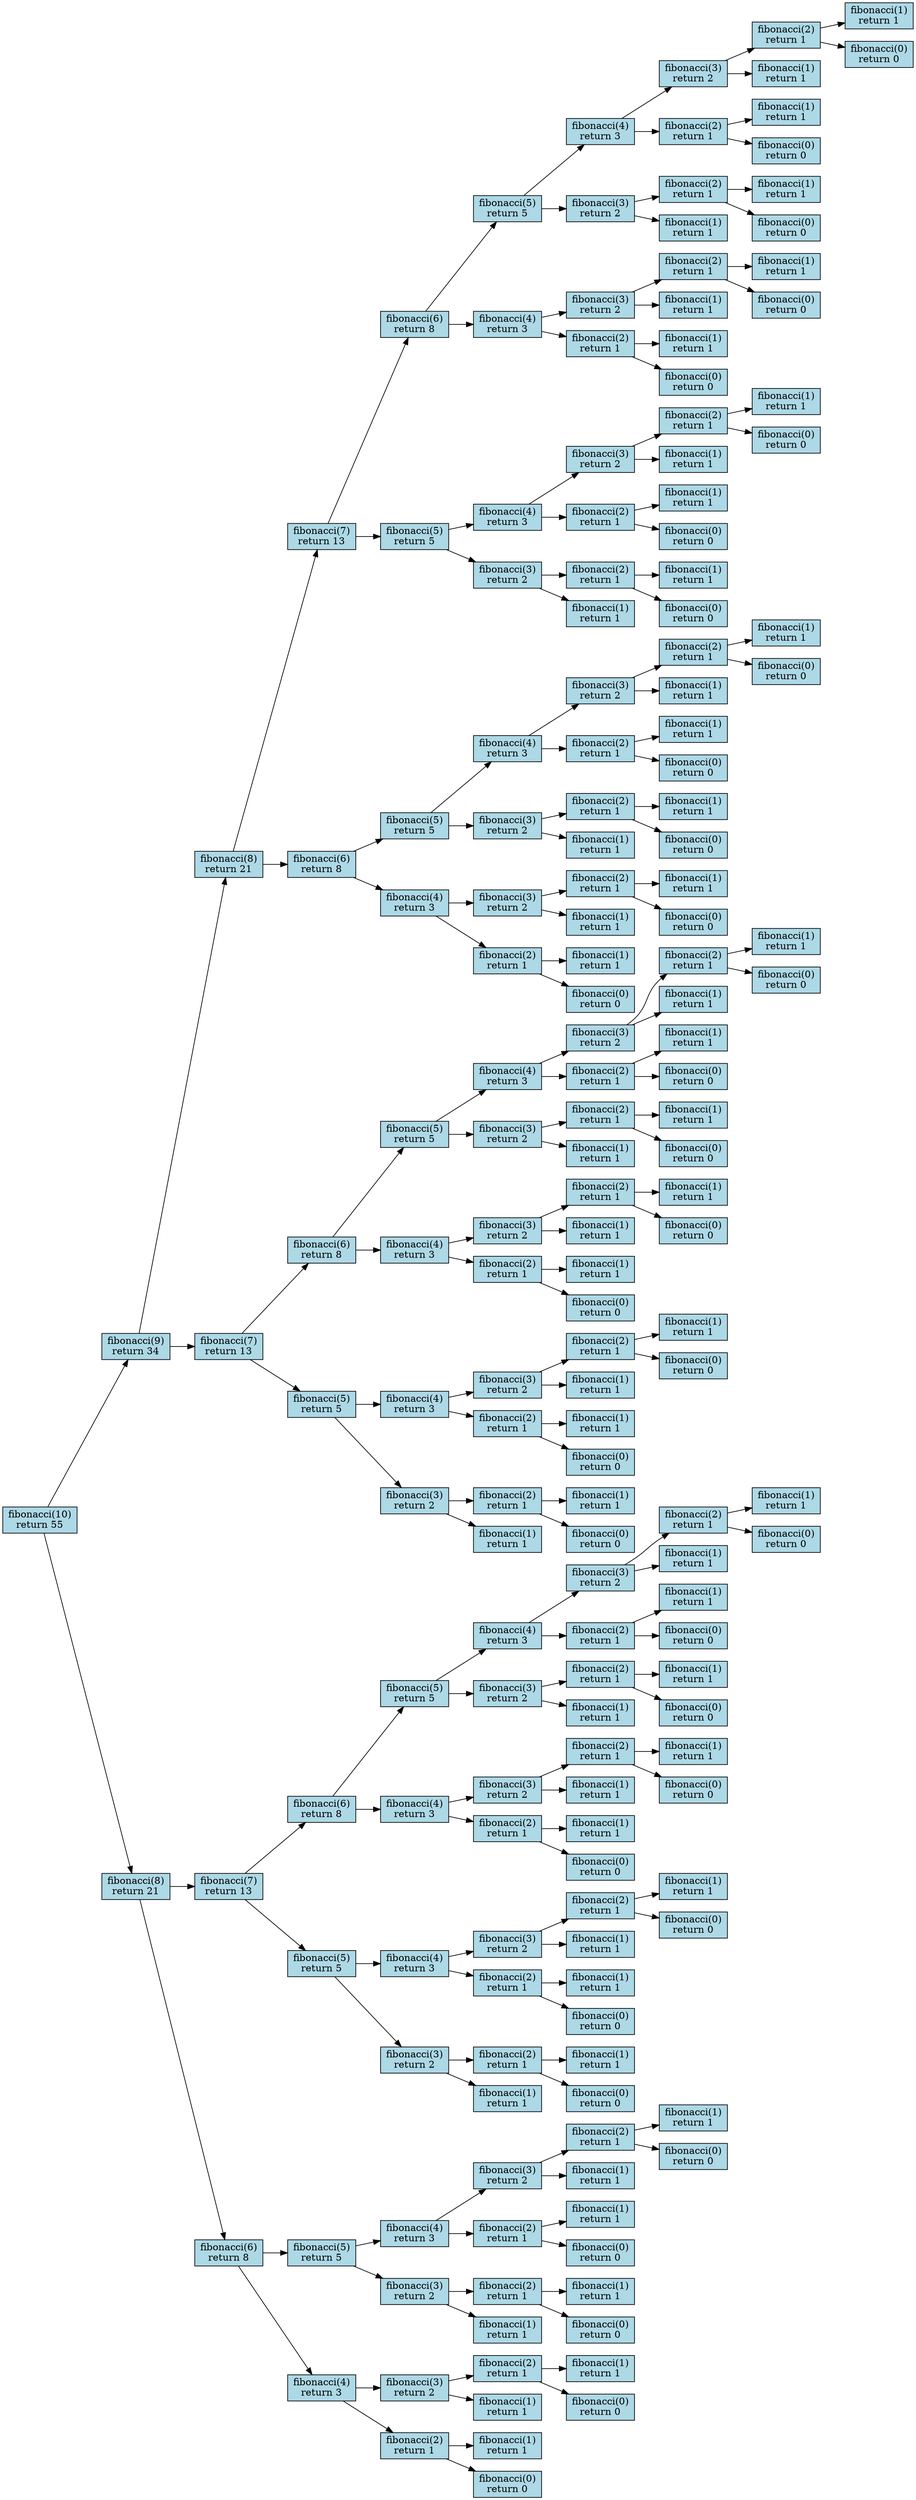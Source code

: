 digraph FibonacciStates {
  rankdir=LR;
  node [shape=box, style=filled, fillcolor=lightblue];
  node0 [label="fibonacci(10)\nreturn 55"];
  node1 [label="fibonacci(9)\nreturn 34"];
  node2 [label="fibonacci(8)\nreturn 21"];
  node3 [label="fibonacci(7)\nreturn 13"];
  node4 [label="fibonacci(6)\nreturn 8"];
  node5 [label="fibonacci(5)\nreturn 5"];
  node6 [label="fibonacci(4)\nreturn 3"];
  node7 [label="fibonacci(3)\nreturn 2"];
  node8 [label="fibonacci(2)\nreturn 1"];
  node9 [label="fibonacci(1)\nreturn 1"];
  node10 [label="fibonacci(0)\nreturn 0"];
  node11 [label="fibonacci(1)\nreturn 1"];
  node12 [label="fibonacci(2)\nreturn 1"];
  node13 [label="fibonacci(1)\nreturn 1"];
  node14 [label="fibonacci(0)\nreturn 0"];
  node15 [label="fibonacci(3)\nreturn 2"];
  node16 [label="fibonacci(2)\nreturn 1"];
  node17 [label="fibonacci(1)\nreturn 1"];
  node18 [label="fibonacci(0)\nreturn 0"];
  node19 [label="fibonacci(1)\nreturn 1"];
  node20 [label="fibonacci(4)\nreturn 3"];
  node21 [label="fibonacci(3)\nreturn 2"];
  node22 [label="fibonacci(2)\nreturn 1"];
  node23 [label="fibonacci(1)\nreturn 1"];
  node24 [label="fibonacci(0)\nreturn 0"];
  node25 [label="fibonacci(1)\nreturn 1"];
  node26 [label="fibonacci(2)\nreturn 1"];
  node27 [label="fibonacci(1)\nreturn 1"];
  node28 [label="fibonacci(0)\nreturn 0"];
  node29 [label="fibonacci(5)\nreturn 5"];
  node30 [label="fibonacci(4)\nreturn 3"];
  node31 [label="fibonacci(3)\nreturn 2"];
  node32 [label="fibonacci(2)\nreturn 1"];
  node33 [label="fibonacci(1)\nreturn 1"];
  node34 [label="fibonacci(0)\nreturn 0"];
  node35 [label="fibonacci(1)\nreturn 1"];
  node36 [label="fibonacci(2)\nreturn 1"];
  node37 [label="fibonacci(1)\nreturn 1"];
  node38 [label="fibonacci(0)\nreturn 0"];
  node39 [label="fibonacci(3)\nreturn 2"];
  node40 [label="fibonacci(2)\nreturn 1"];
  node41 [label="fibonacci(1)\nreturn 1"];
  node42 [label="fibonacci(0)\nreturn 0"];
  node43 [label="fibonacci(1)\nreturn 1"];
  node44 [label="fibonacci(6)\nreturn 8"];
  node45 [label="fibonacci(5)\nreturn 5"];
  node46 [label="fibonacci(4)\nreturn 3"];
  node47 [label="fibonacci(3)\nreturn 2"];
  node48 [label="fibonacci(2)\nreturn 1"];
  node49 [label="fibonacci(1)\nreturn 1"];
  node50 [label="fibonacci(0)\nreturn 0"];
  node51 [label="fibonacci(1)\nreturn 1"];
  node52 [label="fibonacci(2)\nreturn 1"];
  node53 [label="fibonacci(1)\nreturn 1"];
  node54 [label="fibonacci(0)\nreturn 0"];
  node55 [label="fibonacci(3)\nreturn 2"];
  node56 [label="fibonacci(2)\nreturn 1"];
  node57 [label="fibonacci(1)\nreturn 1"];
  node58 [label="fibonacci(0)\nreturn 0"];
  node59 [label="fibonacci(1)\nreturn 1"];
  node60 [label="fibonacci(4)\nreturn 3"];
  node61 [label="fibonacci(3)\nreturn 2"];
  node62 [label="fibonacci(2)\nreturn 1"];
  node63 [label="fibonacci(1)\nreturn 1"];
  node64 [label="fibonacci(0)\nreturn 0"];
  node65 [label="fibonacci(1)\nreturn 1"];
  node66 [label="fibonacci(2)\nreturn 1"];
  node67 [label="fibonacci(1)\nreturn 1"];
  node68 [label="fibonacci(0)\nreturn 0"];
  node69 [label="fibonacci(7)\nreturn 13"];
  node70 [label="fibonacci(6)\nreturn 8"];
  node71 [label="fibonacci(5)\nreturn 5"];
  node72 [label="fibonacci(4)\nreturn 3"];
  node73 [label="fibonacci(3)\nreturn 2"];
  node74 [label="fibonacci(2)\nreturn 1"];
  node75 [label="fibonacci(1)\nreturn 1"];
  node76 [label="fibonacci(0)\nreturn 0"];
  node77 [label="fibonacci(1)\nreturn 1"];
  node78 [label="fibonacci(2)\nreturn 1"];
  node79 [label="fibonacci(1)\nreturn 1"];
  node80 [label="fibonacci(0)\nreturn 0"];
  node81 [label="fibonacci(3)\nreturn 2"];
  node82 [label="fibonacci(2)\nreturn 1"];
  node83 [label="fibonacci(1)\nreturn 1"];
  node84 [label="fibonacci(0)\nreturn 0"];
  node85 [label="fibonacci(1)\nreturn 1"];
  node86 [label="fibonacci(4)\nreturn 3"];
  node87 [label="fibonacci(3)\nreturn 2"];
  node88 [label="fibonacci(2)\nreturn 1"];
  node89 [label="fibonacci(1)\nreturn 1"];
  node90 [label="fibonacci(0)\nreturn 0"];
  node91 [label="fibonacci(1)\nreturn 1"];
  node92 [label="fibonacci(2)\nreturn 1"];
  node93 [label="fibonacci(1)\nreturn 1"];
  node94 [label="fibonacci(0)\nreturn 0"];
  node95 [label="fibonacci(5)\nreturn 5"];
  node96 [label="fibonacci(4)\nreturn 3"];
  node97 [label="fibonacci(3)\nreturn 2"];
  node98 [label="fibonacci(2)\nreturn 1"];
  node99 [label="fibonacci(1)\nreturn 1"];
  node100 [label="fibonacci(0)\nreturn 0"];
  node101 [label="fibonacci(1)\nreturn 1"];
  node102 [label="fibonacci(2)\nreturn 1"];
  node103 [label="fibonacci(1)\nreturn 1"];
  node104 [label="fibonacci(0)\nreturn 0"];
  node105 [label="fibonacci(3)\nreturn 2"];
  node106 [label="fibonacci(2)\nreturn 1"];
  node107 [label="fibonacci(1)\nreturn 1"];
  node108 [label="fibonacci(0)\nreturn 0"];
  node109 [label="fibonacci(1)\nreturn 1"];
  node110 [label="fibonacci(8)\nreturn 21"];
  node111 [label="fibonacci(7)\nreturn 13"];
  node112 [label="fibonacci(6)\nreturn 8"];
  node113 [label="fibonacci(5)\nreturn 5"];
  node114 [label="fibonacci(4)\nreturn 3"];
  node115 [label="fibonacci(3)\nreturn 2"];
  node116 [label="fibonacci(2)\nreturn 1"];
  node117 [label="fibonacci(1)\nreturn 1"];
  node118 [label="fibonacci(0)\nreturn 0"];
  node119 [label="fibonacci(1)\nreturn 1"];
  node120 [label="fibonacci(2)\nreturn 1"];
  node121 [label="fibonacci(1)\nreturn 1"];
  node122 [label="fibonacci(0)\nreturn 0"];
  node123 [label="fibonacci(3)\nreturn 2"];
  node124 [label="fibonacci(2)\nreturn 1"];
  node125 [label="fibonacci(1)\nreturn 1"];
  node126 [label="fibonacci(0)\nreturn 0"];
  node127 [label="fibonacci(1)\nreturn 1"];
  node128 [label="fibonacci(4)\nreturn 3"];
  node129 [label="fibonacci(3)\nreturn 2"];
  node130 [label="fibonacci(2)\nreturn 1"];
  node131 [label="fibonacci(1)\nreturn 1"];
  node132 [label="fibonacci(0)\nreturn 0"];
  node133 [label="fibonacci(1)\nreturn 1"];
  node134 [label="fibonacci(2)\nreturn 1"];
  node135 [label="fibonacci(1)\nreturn 1"];
  node136 [label="fibonacci(0)\nreturn 0"];
  node137 [label="fibonacci(5)\nreturn 5"];
  node138 [label="fibonacci(4)\nreturn 3"];
  node139 [label="fibonacci(3)\nreturn 2"];
  node140 [label="fibonacci(2)\nreturn 1"];
  node141 [label="fibonacci(1)\nreturn 1"];
  node142 [label="fibonacci(0)\nreturn 0"];
  node143 [label="fibonacci(1)\nreturn 1"];
  node144 [label="fibonacci(2)\nreturn 1"];
  node145 [label="fibonacci(1)\nreturn 1"];
  node146 [label="fibonacci(0)\nreturn 0"];
  node147 [label="fibonacci(3)\nreturn 2"];
  node148 [label="fibonacci(2)\nreturn 1"];
  node149 [label="fibonacci(1)\nreturn 1"];
  node150 [label="fibonacci(0)\nreturn 0"];
  node151 [label="fibonacci(1)\nreturn 1"];
  node152 [label="fibonacci(6)\nreturn 8"];
  node153 [label="fibonacci(5)\nreturn 5"];
  node154 [label="fibonacci(4)\nreturn 3"];
  node155 [label="fibonacci(3)\nreturn 2"];
  node156 [label="fibonacci(2)\nreturn 1"];
  node157 [label="fibonacci(1)\nreturn 1"];
  node158 [label="fibonacci(0)\nreturn 0"];
  node159 [label="fibonacci(1)\nreturn 1"];
  node160 [label="fibonacci(2)\nreturn 1"];
  node161 [label="fibonacci(1)\nreturn 1"];
  node162 [label="fibonacci(0)\nreturn 0"];
  node163 [label="fibonacci(3)\nreturn 2"];
  node164 [label="fibonacci(2)\nreturn 1"];
  node165 [label="fibonacci(1)\nreturn 1"];
  node166 [label="fibonacci(0)\nreturn 0"];
  node167 [label="fibonacci(1)\nreturn 1"];
  node168 [label="fibonacci(4)\nreturn 3"];
  node169 [label="fibonacci(3)\nreturn 2"];
  node170 [label="fibonacci(2)\nreturn 1"];
  node171 [label="fibonacci(1)\nreturn 1"];
  node172 [label="fibonacci(0)\nreturn 0"];
  node173 [label="fibonacci(1)\nreturn 1"];
  node174 [label="fibonacci(2)\nreturn 1"];
  node175 [label="fibonacci(1)\nreturn 1"];
  node176 [label="fibonacci(0)\nreturn 0"];
  node0 -> node1;
  node0 -> node110;
  node1 -> node2;
  node1 -> node69;
  node2 -> node3;
  node2 -> node44;
  node3 -> node4;
  node3 -> node29;
  node4 -> node5;
  node4 -> node20;
  node5 -> node6;
  node5 -> node15;
  node6 -> node7;
  node6 -> node12;
  node7 -> node8;
  node7 -> node11;
  node8 -> node9;
  node8 -> node10;
  node12 -> node13;
  node12 -> node14;
  node15 -> node16;
  node15 -> node19;
  node16 -> node17;
  node16 -> node18;
  node20 -> node21;
  node20 -> node26;
  node21 -> node22;
  node21 -> node25;
  node22 -> node23;
  node22 -> node24;
  node26 -> node27;
  node26 -> node28;
  node29 -> node30;
  node29 -> node39;
  node30 -> node31;
  node30 -> node36;
  node31 -> node32;
  node31 -> node35;
  node32 -> node33;
  node32 -> node34;
  node36 -> node37;
  node36 -> node38;
  node39 -> node40;
  node39 -> node43;
  node40 -> node41;
  node40 -> node42;
  node44 -> node45;
  node44 -> node60;
  node45 -> node46;
  node45 -> node55;
  node46 -> node47;
  node46 -> node52;
  node47 -> node48;
  node47 -> node51;
  node48 -> node49;
  node48 -> node50;
  node52 -> node53;
  node52 -> node54;
  node55 -> node56;
  node55 -> node59;
  node56 -> node57;
  node56 -> node58;
  node60 -> node61;
  node60 -> node66;
  node61 -> node62;
  node61 -> node65;
  node62 -> node63;
  node62 -> node64;
  node66 -> node67;
  node66 -> node68;
  node69 -> node70;
  node69 -> node95;
  node70 -> node71;
  node70 -> node86;
  node71 -> node72;
  node71 -> node81;
  node72 -> node73;
  node72 -> node78;
  node73 -> node74;
  node73 -> node77;
  node74 -> node75;
  node74 -> node76;
  node78 -> node79;
  node78 -> node80;
  node81 -> node82;
  node81 -> node85;
  node82 -> node83;
  node82 -> node84;
  node86 -> node87;
  node86 -> node92;
  node87 -> node88;
  node87 -> node91;
  node88 -> node89;
  node88 -> node90;
  node92 -> node93;
  node92 -> node94;
  node95 -> node96;
  node95 -> node105;
  node96 -> node97;
  node96 -> node102;
  node97 -> node98;
  node97 -> node101;
  node98 -> node99;
  node98 -> node100;
  node102 -> node103;
  node102 -> node104;
  node105 -> node106;
  node105 -> node109;
  node106 -> node107;
  node106 -> node108;
  node110 -> node111;
  node110 -> node152;
  node111 -> node112;
  node111 -> node137;
  node112 -> node113;
  node112 -> node128;
  node113 -> node114;
  node113 -> node123;
  node114 -> node115;
  node114 -> node120;
  node115 -> node116;
  node115 -> node119;
  node116 -> node117;
  node116 -> node118;
  node120 -> node121;
  node120 -> node122;
  node123 -> node124;
  node123 -> node127;
  node124 -> node125;
  node124 -> node126;
  node128 -> node129;
  node128 -> node134;
  node129 -> node130;
  node129 -> node133;
  node130 -> node131;
  node130 -> node132;
  node134 -> node135;
  node134 -> node136;
  node137 -> node138;
  node137 -> node147;
  node138 -> node139;
  node138 -> node144;
  node139 -> node140;
  node139 -> node143;
  node140 -> node141;
  node140 -> node142;
  node144 -> node145;
  node144 -> node146;
  node147 -> node148;
  node147 -> node151;
  node148 -> node149;
  node148 -> node150;
  node152 -> node153;
  node152 -> node168;
  node153 -> node154;
  node153 -> node163;
  node154 -> node155;
  node154 -> node160;
  node155 -> node156;
  node155 -> node159;
  node156 -> node157;
  node156 -> node158;
  node160 -> node161;
  node160 -> node162;
  node163 -> node164;
  node163 -> node167;
  node164 -> node165;
  node164 -> node166;
  node168 -> node169;
  node168 -> node174;
  node169 -> node170;
  node169 -> node173;
  node170 -> node171;
  node170 -> node172;
  node174 -> node175;
  node174 -> node176;
}

